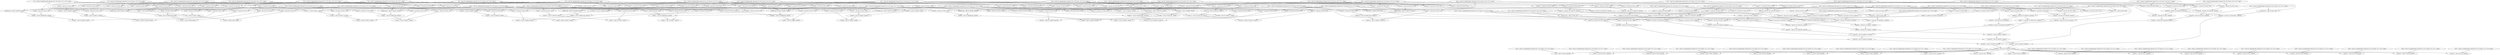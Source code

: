 digraph G {
compound=true
"t1" [label="  %t1 = load i32* getelementptr inbounds ([9 x i32]* @srcr, i32 0, i32 4), align 4"]
"t2" [label="  %t2 = load i32* getelementptr inbounds ([9 x i32]* @srcr, i32 0, i32 8), align 4"]
"mul" [label="  %mul = mul nsw i32 %t2, %t1"]
"t3" [label="  %t3 = load i32* getelementptr inbounds ([9 x i32]* @srci, i32 0, i32 4), align 4"]
"t4" [label="  %t4 = load i32* getelementptr inbounds ([9 x i32]* @srci, i32 0, i32 8), align 4"]
"mul1" [label="  %mul1 = mul nsw i32 %t4, %t3"]
"t5" [label="  %t5 = load i32* getelementptr inbounds ([9 x i32]* @srcr, i32 0, i32 5), align 4"]
"t6" [label="  %t6 = load i32* getelementptr inbounds ([9 x i32]* @srcr, i32 0, i32 7), align 4"]
"mul2" [label="  %mul2 = mul nsw i32 %t6, %t5"]
"t7" [label="  %t7 = load i32* getelementptr inbounds ([9 x i32]* @srci, i32 0, i32 5), align 4"]
"t8" [label="  %t8 = load i32* getelementptr inbounds ([9 x i32]* @srci, i32 0, i32 7), align 4"]
"mul3" [label="  %mul3 = mul nsw i32 %t8, %t7"]
"sub41" [label="  %sub41 = sub i32 %mul, %mul1"]
"sub" [label="  %sub = sub i32 %sub41, %mul2"]
"sub5" [label="  %sub5 = add i32 %sub, %mul3"]
"mul6" [label="  %mul6 = mul nsw i32 %t4, %t1"]
"mul7" [label="  %mul7 = mul nsw i32 %t2, %t3"]
"mul8" [label="  %mul8 = mul nsw i32 %t8, %t5"]
"mul9" [label="  %mul9 = mul nsw i32 %t6, %t7"]
"add10.neg" [label="  %add10.neg = add i32 %mul7, %mul6"]
"add" [label="  %add = sub i32 %add10.neg, %mul8"]
"sub11" [label="  %sub11 = sub i32 %add, %mul9"]
"t9" [label="  %t9 = load i32* getelementptr inbounds ([9 x i32]* @srcr, i32 0, i32 3), align 4"]
"mul12" [label="  %mul12 = mul nsw i32 %t2, %t9"]
"t10" [label="  %t10 = load i32* getelementptr inbounds ([9 x i32]* @srci, i32 0, i32 3), align 4"]
"mul13" [label="  %mul13 = mul nsw i32 %t4, %t10"]
"t11" [label="  %t11 = load i32* getelementptr inbounds ([9 x i32]* @srcr, i32 0, i32 6), align 4"]
"mul15" [label="  %mul15 = mul nsw i32 %t11, %t5"]
"t12" [label="  %t12 = load i32* getelementptr inbounds ([9 x i32]* @srci, i32 0, i32 6), align 4"]
"mul16" [label="  %mul16 = mul nsw i32 %t12, %t7"]
"sub172" [label="  %sub172 = sub i32 %mul12, %mul13"]
"sub14" [label="  %sub14 = sub i32 %sub172, %mul15"]
"sub18" [label="  %sub18 = add i32 %sub14, %mul16"]
"mul19" [label="  %mul19 = mul nsw i32 %t4, %t9"]
"mul20" [label="  %mul20 = mul nsw i32 %t2, %t10"]
"mul22" [label="  %mul22 = mul nsw i32 %t12, %t5"]
"mul23" [label="  %mul23 = mul nsw i32 %t11, %t7"]
"add24.neg" [label="  %add24.neg = add i32 %mul20, %mul19"]
"add21" [label="  %add21 = sub i32 %add24.neg, %mul22"]
"sub25" [label="  %sub25 = sub i32 %add21, %mul23"]
"mul26" [label="  %mul26 = mul nsw i32 %t6, %t9"]
"mul27" [label="  %mul27 = mul nsw i32 %t8, %t10"]
"mul29" [label="  %mul29 = mul nsw i32 %t11, %t1"]
"mul30" [label="  %mul30 = mul nsw i32 %t12, %t3"]
"sub313" [label="  %sub313 = sub i32 %mul26, %mul27"]
"sub28" [label="  %sub28 = sub i32 %sub313, %mul29"]
"sub32" [label="  %sub32 = add i32 %sub28, %mul30"]
"mul33" [label="  %mul33 = mul nsw i32 %t8, %t9"]
"mul34" [label="  %mul34 = mul nsw i32 %t6, %t10"]
"mul36" [label="  %mul36 = mul nsw i32 %t12, %t1"]
"mul37" [label="  %mul37 = mul nsw i32 %t11, %t3"]
"add38.neg" [label="  %add38.neg = add i32 %mul34, %mul33"]
"add35" [label="  %add35 = sub i32 %add38.neg, %mul36"]
"sub39" [label="  %sub39 = sub i32 %add35, %mul37"]
"t13" [label="  %t13 = load i32* getelementptr inbounds ([9 x i32]* @srcr, i32 0, i32 1), align 4"]
"mul40" [label="  %mul40 = mul nsw i32 %t2, %t13"]
"t14" [label="  %t14 = load i32* getelementptr inbounds ([9 x i32]* @srci, i32 0, i32 1), align 4"]
"mul41" [label="  %mul41 = mul nsw i32 %t4, %t14"]
"t15" [label="  %t15 = load i32* getelementptr inbounds ([9 x i32]* @srcr, i32 0, i32 2), align 4"]
"mul43" [label="  %mul43 = mul nsw i32 %t6, %t15"]
"t16" [label="  %t16 = load i32* getelementptr inbounds ([9 x i32]* @srci, i32 0, i32 2), align 4"]
"mul44" [label="  %mul44 = mul nsw i32 %t8, %t16"]
"sub454" [label="  %sub454 = sub i32 %mul40, %mul41"]
"sub42" [label="  %sub42 = sub i32 %sub454, %mul43"]
"sub46" [label="  %sub46 = add i32 %sub42, %mul44"]
"mul47" [label="  %mul47 = mul nsw i32 %t4, %t13"]
"mul48" [label="  %mul48 = mul nsw i32 %t2, %t14"]
"mul50" [label="  %mul50 = mul nsw i32 %t8, %t15"]
"mul51" [label="  %mul51 = mul nsw i32 %t6, %t16"]
"add52.neg" [label="  %add52.neg = add i32 %mul48, %mul47"]
"add49" [label="  %add49 = sub i32 %add52.neg, %mul50"]
"sub53" [label="  %sub53 = sub i32 %add49, %mul51"]
"t17" [label="  %t17 = load i32* getelementptr inbounds ([9 x i32]* @srcr, i32 0, i32 0), align 4"]
"mul54" [label="  %mul54 = mul nsw i32 %t2, %t17"]
"t18" [label="  %t18 = load i32* getelementptr inbounds ([9 x i32]* @srci, i32 0, i32 0), align 4"]
"mul55" [label="  %mul55 = mul nsw i32 %t4, %t18"]
"mul57" [label="  %mul57 = mul nsw i32 %t11, %t15"]
"mul58" [label="  %mul58 = mul nsw i32 %t12, %t16"]
"sub595" [label="  %sub595 = sub i32 %mul54, %mul55"]
"sub56" [label="  %sub56 = sub i32 %sub595, %mul57"]
"sub60" [label="  %sub60 = add i32 %sub56, %mul58"]
"mul61" [label="  %mul61 = mul nsw i32 %t4, %t17"]
"mul62" [label="  %mul62 = mul nsw i32 %t2, %t18"]
"mul64" [label="  %mul64 = mul nsw i32 %t12, %t15"]
"mul65" [label="  %mul65 = mul nsw i32 %t11, %t16"]
"add66.neg" [label="  %add66.neg = add i32 %mul62, %mul61"]
"add63" [label="  %add63 = sub i32 %add66.neg, %mul64"]
"sub67" [label="  %sub67 = sub i32 %add63, %mul65"]
"mul68" [label="  %mul68 = mul nsw i32 %t6, %t17"]
"mul69" [label="  %mul69 = mul nsw i32 %t8, %t18"]
"mul71" [label="  %mul71 = mul nsw i32 %t11, %t13"]
"mul72" [label="  %mul72 = mul nsw i32 %t12, %t14"]
"sub736" [label="  %sub736 = sub i32 %mul68, %mul69"]
"sub70" [label="  %sub70 = sub i32 %sub736, %mul71"]
"sub74" [label="  %sub74 = add i32 %sub70, %mul72"]
"mul75" [label="  %mul75 = mul nsw i32 %t8, %t17"]
"t19" [label="  %t19 = load i32* getelementptr inbounds ([9 x i32]* @srcr, i32 0, i32 7), align 4"]
"mul76" [label="  %mul76 = mul nsw i32 %t19, %t18"]
"mul78" [label="  %mul78 = mul nsw i32 %t12, %t13"]
"mul79" [label="  %mul79 = mul nsw i32 %t11, %t14"]
"add80.neg" [label="  %add80.neg = add i32 %mul76, %mul75"]
"add77" [label="  %add77 = sub i32 %add80.neg, %mul78"]
"sub81" [label="  %sub81 = sub i32 %add77, %mul79"]
"t20" [label="  %t20 = load i32* getelementptr inbounds ([9 x i32]* @srcr, i32 0, i32 5), align 4"]
"mul82" [label="  %mul82 = mul nsw i32 %t20, %t13"]
"t21" [label="  %t21 = load i32* getelementptr inbounds ([9 x i32]* @srci, i32 0, i32 5), align 4"]
"mul83" [label="  %mul83 = mul nsw i32 %t21, %t14"]
"t22" [label="  %t22 = load i32* getelementptr inbounds ([9 x i32]* @srcr, i32 0, i32 4), align 4"]
"mul85" [label="  %mul85 = mul nsw i32 %t22, %t15"]
"t23" [label="  %t23 = load i32* getelementptr inbounds ([9 x i32]* @srci, i32 0, i32 4), align 4"]
"mul86" [label="  %mul86 = mul nsw i32 %t23, %t16"]
"sub877" [label="  %sub877 = sub i32 %mul82, %mul83"]
"sub84" [label="  %sub84 = sub i32 %sub877, %mul85"]
"sub88" [label="  %sub88 = add i32 %sub84, %mul86"]
"mul89" [label="  %mul89 = mul nsw i32 %t21, %t13"]
"mul90" [label="  %mul90 = mul nsw i32 %t20, %t14"]
"mul92" [label="  %mul92 = mul nsw i32 %t23, %t15"]
"mul93" [label="  %mul93 = mul nsw i32 %t22, %t16"]
"add94.neg" [label="  %add94.neg = add i32 %mul90, %mul89"]
"add91" [label="  %add91 = sub i32 %add94.neg, %mul92"]
"sub95" [label="  %sub95 = sub i32 %add91, %mul93"]
"mul96" [label="  %mul96 = mul nsw i32 %t20, %t17"]
"mul97" [label="  %mul97 = mul nsw i32 %t21, %t18"]
"t24" [label="  %t24 = load i32* getelementptr inbounds ([9 x i32]* @srcr, i32 0, i32 3), align 4"]
"mul99" [label="  %mul99 = mul nsw i32 %t24, %t15"]
"t25" [label="  %t25 = load i32* getelementptr inbounds ([9 x i32]* @srci, i32 0, i32 3), align 4"]
"mul100" [label="  %mul100 = mul nsw i32 %t25, %t16"]
"sub1018" [label="  %sub1018 = sub i32 %mul96, %mul97"]
"sub98" [label="  %sub98 = sub i32 %sub1018, %mul99"]
"sub102" [label="  %sub102 = add i32 %sub98, %mul100"]
"mul103" [label="  %mul103 = mul nsw i32 %t21, %t17"]
"mul104" [label="  %mul104 = mul nsw i32 %t20, %t18"]
"mul106" [label="  %mul106 = mul nsw i32 %t25, %t15"]
"mul107" [label="  %mul107 = mul nsw i32 %t24, %t16"]
"add108.neg" [label="  %add108.neg = add i32 %mul104, %mul103"]
"add105" [label="  %add105 = sub i32 %add108.neg, %mul106"]
"sub109" [label="  %sub109 = sub i32 %add105, %mul107"]
"mul110" [label="  %mul110 = mul nsw i32 %t22, %t17"]
"mul111" [label="  %mul111 = mul nsw i32 %t23, %t18"]
"mul113" [label="  %mul113 = mul nsw i32 %t24, %t13"]
"mul114" [label="  %mul114 = mul nsw i32 %t25, %t14"]
"sub1159" [label="  %sub1159 = sub i32 %mul110, %mul111"]
"sub112" [label="  %sub112 = sub i32 %sub1159, %mul113"]
"sub116" [label="  %sub116 = add i32 %sub112, %mul114"]
"mul117" [label="  %mul117 = mul nsw i32 %t23, %t17"]
"mul118" [label="  %mul118 = mul nsw i32 %t22, %t18"]
"t26" [label="  %t26 = load i32* getelementptr inbounds ([9 x i32]* @srcr, i32 0, i32 1), align 4"]
"mul120" [label="  %mul120 = mul nsw i32 %t25, %t26"]
"t27" [label="  %t27 = load i32* getelementptr inbounds ([9 x i32]* @srci, i32 0, i32 1), align 4"]
"mul121" [label="  %mul121 = mul nsw i32 %t24, %t27"]
"add122.neg" [label="  %add122.neg = add i32 %mul118, %mul117"]
"add119" [label="  %add119 = sub i32 %add122.neg, %mul120"]
"sub123" [label="  %sub123 = sub i32 %add119, %mul121"]
"t28" [label="  %t28 = load i32* getelementptr inbounds ([9 x i32]* @srcr, i32 0, i32 2), align 4"]
"mul124" [label="  %mul124 = mul nsw i32 %t22, %t28"]
"t29" [label="  %t29 = load i32* getelementptr inbounds ([9 x i32]* @srci, i32 0, i32 2), align 4"]
"mul125" [label="  %mul125 = mul nsw i32 %t23, %t29"]
"sub126" [label="  %sub126 = sub nsw i32 %mul124, %mul125"]
"mul127" [label="  %mul127 = mul nsw i32 %t23, %t28"]
"mul128" [label="  %mul128 = mul nsw i32 %t22, %t29"]
"add129" [label="  %add129 = add nsw i32 %mul128, %mul127"]
"t30" [label="  %t30 = load i32* getelementptr inbounds ([9 x i32]* @srcr, i32 0, i32 6), align 4"]
"mul130" [label="  %mul130 = mul nsw i32 %t30, %sub126"]
"t31" [label="  %t31 = load i32* getelementptr inbounds ([9 x i32]* @srci, i32 0, i32 6), align 4"]
"mul131" [label="  %mul131 = mul nsw i32 %t31, %add129"]
"sub132" [label="  %sub132 = sub nsw i32 %mul130, %mul131"]
"mul13410" [label="  %mul13410 = add i32 %t30, %t31"]
"add135" [label="  %add135 = mul nsw i32 %mul13410, %add129"]
"mul136" [label="  %mul136 = mul nsw i32 %t19, %t20"]
"t32" [label="  %t32 = load i32* getelementptr inbounds ([9 x i32]* @srci, i32 0, i32 7), align 4"]
"mul137" [label="  %mul137 = mul nsw i32 %t32, %t21"]
"sub138" [label="  %sub138 = sub nsw i32 %mul136, %mul137"]
"mul139" [label="  %mul139 = mul nsw i32 %t32, %t20"]
"mul140" [label="  %mul140 = mul nsw i32 %t19, %t21"]
"add141" [label="  %add141 = add nsw i32 %mul140, %mul139"]
"t33" [label="  %t33 = load i32* getelementptr inbounds ([9 x i32]* @srcr, i32 0, i32 0), align 4"]
"mul142" [label="  %mul142 = mul nsw i32 %t33, %sub138"]
"t34" [label="  %t34 = load i32* getelementptr inbounds ([9 x i32]* @srci, i32 0, i32 0), align 4"]
"mul143" [label="  %mul143 = mul nsw i32 %t34, %add141"]
"sub144" [label="  %sub144 = sub nsw i32 %mul142, %mul143"]
"mul14611" [label="  %mul14611 = add i32 %t33, %t34"]
"add147" [label="  %add147 = mul nsw i32 %mul14611, %add141"]
"t35" [label="  %t35 = load i32* getelementptr inbounds ([9 x i32]* @srcr, i32 0, i32 8), align 4"]
"mul148" [label="  %mul148 = mul nsw i32 %t26, %t35"]
"t36" [label="  %t36 = load i32* getelementptr inbounds ([9 x i32]* @srci, i32 0, i32 8), align 4"]
"mul149" [label="  %mul149 = mul nsw i32 %t27, %t36"]
"sub150" [label="  %sub150 = sub nsw i32 %mul148, %mul149"]
"mul151" [label="  %mul151 = mul nsw i32 %t27, %t35"]
"mul152" [label="  %mul152 = mul nsw i32 %t26, %t36"]
"add153" [label="  %add153 = add nsw i32 %mul152, %mul151"]
"mul154" [label="  %mul154 = mul nsw i32 %t24, %sub150"]
"mul155" [label="  %mul155 = mul nsw i32 %t25, %add153"]
"sub156" [label="  %sub156 = sub nsw i32 %mul154, %mul155"]
"mul15812" [label="  %mul15812 = add i32 %t24, %t25"]
"add159" [label="  %add159 = mul nsw i32 %mul15812, %add153"]
"t37" [label="  %t37 = load i32* getelementptr inbounds ([9 x i32]* @srcr, i32 0, i32 4), align 4"]
"mul160" [label="  %mul160 = mul nsw i32 %t37, %t26"]
"t38" [label="  %t38 = load i32* getelementptr inbounds ([9 x i32]* @srci, i32 0, i32 4), align 4"]
"mul161" [label="  %mul161 = mul nsw i32 %t38, %t27"]
"sub162" [label="  %sub162 = sub nsw i32 %mul160, %mul161"]
"mul163" [label="  %mul163 = mul nsw i32 %t38, %t26"]
"mul164" [label="  %mul164 = mul nsw i32 %t37, %t27"]
"add165" [label="  %add165 = add nsw i32 %mul164, %mul163"]
"mul166" [label="  %mul166 = mul nsw i32 %t35, %sub162"]
"mul167" [label="  %mul167 = mul nsw i32 %t36, %add165"]
"sub168" [label="  %sub168 = sub nsw i32 %mul166, %mul167"]
"mul17013" [label="  %mul17013 = add i32 %t35, %t36"]
"add171" [label="  %add171 = mul nsw i32 %mul17013, %add165"]
"t39" [label="  %t39 = load i32* getelementptr inbounds ([9 x i32]* @srcr, i32 0, i32 5), align 4"]
"mul172" [label="  %mul172 = mul nsw i32 %t39, %t26"]
"t40" [label="  %t40 = load i32* getelementptr inbounds ([9 x i32]* @srci, i32 0, i32 5), align 4"]
"mul173" [label="  %mul173 = mul nsw i32 %t40, %t27"]
"sub174" [label="  %sub174 = sub nsw i32 %mul172, %mul173"]
"mul175" [label="  %mul175 = mul nsw i32 %t40, %t26"]
"mul176" [label="  %mul176 = mul nsw i32 %t39, %t27"]
"add177" [label="  %add177 = add nsw i32 %mul176, %mul175"]
"mul178" [label="  %mul178 = mul nsw i32 %t30, %sub174"]
"mul179" [label="  %mul179 = mul nsw i32 %t31, %add177"]
"sub180" [label="  %sub180 = sub nsw i32 %mul178, %mul179"]
"add183" [label="  %add183 = mul nsw i32 %mul13410, %add177"]
"t41" [label="  %t41 = load i32* getelementptr inbounds ([9 x i32]* @srcr, i32 0, i32 3), align 4"]
"mul184" [label="  %mul184 = mul nsw i32 %t41, %t28"]
"t42" [label="  %t42 = load i32* getelementptr inbounds ([9 x i32]* @srci, i32 0, i32 3), align 4"]
"mul185" [label="  %mul185 = mul nsw i32 %t42, %t29"]
"sub186" [label="  %sub186 = sub nsw i32 %mul184, %mul185"]
"mul187" [label="  %mul187 = mul nsw i32 %t42, %t28"]
"mul188" [label="  %mul188 = mul nsw i32 %t41, %t29"]
"add189" [label="  %add189 = add nsw i32 %mul188, %mul187"]
"t43" [label="  %t43 = load i32* getelementptr inbounds ([9 x i32]* @srcr, i32 0, i32 7), align 4"]
"mul190" [label="  %mul190 = mul nsw i32 %t43, %sub186"]
"mul191" [label="  %mul191 = mul nsw i32 %t32, %add189"]
"sub192" [label="  %sub192 = sub nsw i32 %mul190, %mul191"]
"mul19415" [label="  %mul19415 = add i32 %t43, %t32"]
"add195" [label="  %add195 = mul nsw i32 %mul19415, %add189"]
"add196" [label="  %add196 = add nsw i32 %sub144, %sub132"]
"add197" [label="  %add197 = add nsw i32 %add196, %sub156"]
"sub198" [label="  %sub198 = sub i32 %add197, %sub168"]
"sub199" [label="  %sub199 = sub i32 %sub198, %sub180"]
"sub200" [label="  %sub200 = sub i32 %sub199, %sub192"]
"add201" [label="  %add201 = add nsw i32 %add147, %add135"]
"add202" [label="  %add202 = add nsw i32 %add201, %add159"]
"sub203" [label="  %sub203 = sub i32 %add202, %add171"]
"sub204" [label="  %sub204 = sub i32 %sub203, %add183"]
"sub205" [label="  %sub205 = sub i32 %sub204, %add195"]
"mul206" [label="  %mul206 = mul nsw i32 %sub200, %sub205"]
"t44" [label="  %t44 = load i32* getelementptr inbounds ([9 x i32]* @dstr, i32 0, i32 0), align 4"]
"shr" [label="  %shr = ashr i32 %t44, %mul206"]
"t45" [label="  %t45 = load i32* getelementptr inbounds ([9 x i32]* @dstr, i32 0, i32 1), align 4"]
"shr207" [label="  %shr207 = ashr i32 %t45, %mul206"]
"t46" [label="  %t46 = load i32* getelementptr inbounds ([9 x i32]* @dstr, i32 0, i32 2), align 4"]
"shr208" [label="  %shr208 = ashr i32 %t46, %mul206"]
"t47" [label="  %t47 = load i32* getelementptr inbounds ([9 x i32]* @dstr, i32 0, i32 3), align 4"]
"shr209" [label="  %shr209 = ashr i32 %t47, %mul206"]
"t48" [label="  %t48 = load i32* getelementptr inbounds ([9 x i32]* @dstr, i32 0, i32 4), align 4"]
"shr210" [label="  %shr210 = ashr i32 %t48, %mul206"]
"t49" [label="  %t49 = load i32* getelementptr inbounds ([9 x i32]* @dstr, i32 0, i32 5), align 4"]
"shr211" [label="  %shr211 = ashr i32 %t49, %mul206"]
"t50" [label="  %t50 = load i32* getelementptr inbounds ([9 x i32]* @dstr, i32 0, i32 6), align 4"]
"shr212" [label="  %shr212 = ashr i32 %t50, %mul206"]
"t51" [label="  %t51 = load i32* getelementptr inbounds ([9 x i32]* @dstr, i32 0, i32 7), align 4"]
"shr213" [label="  %shr213 = ashr i32 %t51, %mul206"]
"t52" [label="  %t52 = load i32* getelementptr inbounds ([9 x i32]* @dstr, i32 0, i32 8), align 4"]
"shr214" [label="  %shr214 = ashr i32 %t52, %mul206"]
"t53" [label="  %t53 = load i32* getelementptr inbounds ([9 x i32]* @dsti, i32 0, i32 0), align 4"]
"shr215" [label="  %shr215 = ashr i32 %t53, %mul206"]
"t54" [label="  %t54 = load i32* getelementptr inbounds ([9 x i32]* @dsti, i32 0, i32 1), align 4"]
"shr216" [label="  %shr216 = ashr i32 %t54, %mul206"]
"t55" [label="  %t55 = load i32* getelementptr inbounds ([9 x i32]* @dsti, i32 0, i32 2), align 4"]
"shr217" [label="  %shr217 = ashr i32 %t55, %mul206"]
"t56" [label="  %t56 = load i32* getelementptr inbounds ([9 x i32]* @dsti, i32 0, i32 3), align 4"]
"shr218" [label="  %shr218 = ashr i32 %t56, %mul206"]
"t57" [label="  %t57 = load i32* getelementptr inbounds ([9 x i32]* @dsti, i32 0, i32 4), align 4"]
"shr219" [label="  %shr219 = ashr i32 %t57, %mul206"]
"t58" [label="  %t58 = load i32* getelementptr inbounds ([9 x i32]* @dsti, i32 0, i32 5), align 4"]
"shr220" [label="  %shr220 = ashr i32 %t58, %mul206"]
"t59" [label="  %t59 = load i32* getelementptr inbounds ([9 x i32]* @dsti, i32 0, i32 6), align 4"]
"shr221" [label="  %shr221 = ashr i32 %t59, %mul206"]
"t60" [label="  %t60 = load i32* getelementptr inbounds ([9 x i32]* @dsti, i32 0, i32 7), align 4"]
"shr222" [label="  %shr222 = ashr i32 %t60, %mul206"]
"t61" [label="  %t61 = load i32* getelementptr inbounds ([9 x i32]* @dsti, i32 0, i32 8), align 4"]
"shr223" [label="  %shr223 = ashr i32 %t61, %mul206"]
"t2" -> "mul"
"t1" -> "mul"
"t4" -> "mul1"
"t3" -> "mul1"
"t6" -> "mul2"
"t5" -> "mul2"
"t8" -> "mul3"
"t7" -> "mul3"
"mul" -> "sub41"
"mul1" -> "sub41"
"sub41" -> "sub"
"mul2" -> "sub"
"sub" -> "sub5"
"mul3" -> "sub5"
"t4" -> "mul6"
"t1" -> "mul6"
"t2" -> "mul7"
"t3" -> "mul7"
"t8" -> "mul8"
"t5" -> "mul8"
"t6" -> "mul9"
"t7" -> "mul9"
"mul7" -> "add10.neg"
"mul6" -> "add10.neg"
"add10.neg" -> "add"
"mul8" -> "add"
"add" -> "sub11"
"mul9" -> "sub11"
"t2" -> "mul12"
"t9" -> "mul12"
"t4" -> "mul13"
"t10" -> "mul13"
"t11" -> "mul15"
"t5" -> "mul15"
"t12" -> "mul16"
"t7" -> "mul16"
"mul12" -> "sub172"
"mul13" -> "sub172"
"sub172" -> "sub14"
"mul15" -> "sub14"
"sub14" -> "sub18"
"mul16" -> "sub18"
"t4" -> "mul19"
"t9" -> "mul19"
"t2" -> "mul20"
"t10" -> "mul20"
"t12" -> "mul22"
"t5" -> "mul22"
"t11" -> "mul23"
"t7" -> "mul23"
"mul20" -> "add24.neg"
"mul19" -> "add24.neg"
"add24.neg" -> "add21"
"mul22" -> "add21"
"add21" -> "sub25"
"mul23" -> "sub25"
"t6" -> "mul26"
"t9" -> "mul26"
"t8" -> "mul27"
"t10" -> "mul27"
"t11" -> "mul29"
"t1" -> "mul29"
"t12" -> "mul30"
"t3" -> "mul30"
"mul26" -> "sub313"
"mul27" -> "sub313"
"sub313" -> "sub28"
"mul29" -> "sub28"
"sub28" -> "sub32"
"mul30" -> "sub32"
"t8" -> "mul33"
"t9" -> "mul33"
"t6" -> "mul34"
"t10" -> "mul34"
"t12" -> "mul36"
"t1" -> "mul36"
"t11" -> "mul37"
"t3" -> "mul37"
"mul34" -> "add38.neg"
"mul33" -> "add38.neg"
"add38.neg" -> "add35"
"mul36" -> "add35"
"add35" -> "sub39"
"mul37" -> "sub39"
"t2" -> "mul40"
"t13" -> "mul40"
"t4" -> "mul41"
"t14" -> "mul41"
"t6" -> "mul43"
"t15" -> "mul43"
"t8" -> "mul44"
"t16" -> "mul44"
"mul40" -> "sub454"
"mul41" -> "sub454"
"sub454" -> "sub42"
"mul43" -> "sub42"
"sub42" -> "sub46"
"mul44" -> "sub46"
"t4" -> "mul47"
"t13" -> "mul47"
"t2" -> "mul48"
"t14" -> "mul48"
"t8" -> "mul50"
"t15" -> "mul50"
"t6" -> "mul51"
"t16" -> "mul51"
"mul48" -> "add52.neg"
"mul47" -> "add52.neg"
"add52.neg" -> "add49"
"mul50" -> "add49"
"add49" -> "sub53"
"mul51" -> "sub53"
"t2" -> "mul54"
"t17" -> "mul54"
"t4" -> "mul55"
"t18" -> "mul55"
"t11" -> "mul57"
"t15" -> "mul57"
"t12" -> "mul58"
"t16" -> "mul58"
"mul54" -> "sub595"
"mul55" -> "sub595"
"sub595" -> "sub56"
"mul57" -> "sub56"
"sub56" -> "sub60"
"mul58" -> "sub60"
"t4" -> "mul61"
"t17" -> "mul61"
"t2" -> "mul62"
"t18" -> "mul62"
"t12" -> "mul64"
"t15" -> "mul64"
"t11" -> "mul65"
"t16" -> "mul65"
"mul62" -> "add66.neg"
"mul61" -> "add66.neg"
"add66.neg" -> "add63"
"mul64" -> "add63"
"add63" -> "sub67"
"mul65" -> "sub67"
"t6" -> "mul68"
"t17" -> "mul68"
"t8" -> "mul69"
"t18" -> "mul69"
"t11" -> "mul71"
"t13" -> "mul71"
"t12" -> "mul72"
"t14" -> "mul72"
"mul68" -> "sub736"
"mul69" -> "sub736"
"sub736" -> "sub70"
"mul71" -> "sub70"
"sub70" -> "sub74"
"mul72" -> "sub74"
"t8" -> "mul75"
"t17" -> "mul75"
"t19" -> "mul76"
"t18" -> "mul76"
"t12" -> "mul78"
"t13" -> "mul78"
"t11" -> "mul79"
"t14" -> "mul79"
"mul76" -> "add80.neg"
"mul75" -> "add80.neg"
"add80.neg" -> "add77"
"mul78" -> "add77"
"add77" -> "sub81"
"mul79" -> "sub81"
"t20" -> "mul82"
"t13" -> "mul82"
"t21" -> "mul83"
"t14" -> "mul83"
"t22" -> "mul85"
"t15" -> "mul85"
"t23" -> "mul86"
"t16" -> "mul86"
"mul82" -> "sub877"
"mul83" -> "sub877"
"sub877" -> "sub84"
"mul85" -> "sub84"
"sub84" -> "sub88"
"mul86" -> "sub88"
"t21" -> "mul89"
"t13" -> "mul89"
"t20" -> "mul90"
"t14" -> "mul90"
"t23" -> "mul92"
"t15" -> "mul92"
"t22" -> "mul93"
"t16" -> "mul93"
"mul90" -> "add94.neg"
"mul89" -> "add94.neg"
"add94.neg" -> "add91"
"mul92" -> "add91"
"add91" -> "sub95"
"mul93" -> "sub95"
"t20" -> "mul96"
"t17" -> "mul96"
"t21" -> "mul97"
"t18" -> "mul97"
"t24" -> "mul99"
"t15" -> "mul99"
"t25" -> "mul100"
"t16" -> "mul100"
"mul96" -> "sub1018"
"mul97" -> "sub1018"
"sub1018" -> "sub98"
"mul99" -> "sub98"
"sub98" -> "sub102"
"mul100" -> "sub102"
"t21" -> "mul103"
"t17" -> "mul103"
"t20" -> "mul104"
"t18" -> "mul104"
"t25" -> "mul106"
"t15" -> "mul106"
"t24" -> "mul107"
"t16" -> "mul107"
"mul104" -> "add108.neg"
"mul103" -> "add108.neg"
"add108.neg" -> "add105"
"mul106" -> "add105"
"add105" -> "sub109"
"mul107" -> "sub109"
"t22" -> "mul110"
"t17" -> "mul110"
"t23" -> "mul111"
"t18" -> "mul111"
"t24" -> "mul113"
"t13" -> "mul113"
"t25" -> "mul114"
"t14" -> "mul114"
"mul110" -> "sub1159"
"mul111" -> "sub1159"
"sub1159" -> "sub112"
"mul113" -> "sub112"
"sub112" -> "sub116"
"mul114" -> "sub116"
"t23" -> "mul117"
"t17" -> "mul117"
"t22" -> "mul118"
"t18" -> "mul118"
"t25" -> "mul120"
"t26" -> "mul120"
"t24" -> "mul121"
"t27" -> "mul121"
"mul118" -> "add122.neg"
"mul117" -> "add122.neg"
"add122.neg" -> "add119"
"mul120" -> "add119"
"add119" -> "sub123"
"mul121" -> "sub123"
"t22" -> "mul124"
"t28" -> "mul124"
"t23" -> "mul125"
"t29" -> "mul125"
"mul124" -> "sub126"
"mul125" -> "sub126"
"t23" -> "mul127"
"t28" -> "mul127"
"t22" -> "mul128"
"t29" -> "mul128"
"mul128" -> "add129"
"mul127" -> "add129"
"t30" -> "mul130"
"sub126" -> "mul130"
"t31" -> "mul131"
"add129" -> "mul131"
"mul130" -> "sub132"
"mul131" -> "sub132"
"t30" -> "mul13410"
"t31" -> "mul13410"
"mul13410" -> "add135"
"add129" -> "add135"
"t19" -> "mul136"
"t20" -> "mul136"
"t32" -> "mul137"
"t21" -> "mul137"
"mul136" -> "sub138"
"mul137" -> "sub138"
"t32" -> "mul139"
"t20" -> "mul139"
"t19" -> "mul140"
"t21" -> "mul140"
"mul140" -> "add141"
"mul139" -> "add141"
"t33" -> "mul142"
"sub138" -> "mul142"
"t34" -> "mul143"
"add141" -> "mul143"
"mul142" -> "sub144"
"mul143" -> "sub144"
"t33" -> "mul14611"
"t34" -> "mul14611"
"mul14611" -> "add147"
"add141" -> "add147"
"t26" -> "mul148"
"t35" -> "mul148"
"t27" -> "mul149"
"t36" -> "mul149"
"mul148" -> "sub150"
"mul149" -> "sub150"
"t27" -> "mul151"
"t35" -> "mul151"
"t26" -> "mul152"
"t36" -> "mul152"
"mul152" -> "add153"
"mul151" -> "add153"
"t24" -> "mul154"
"sub150" -> "mul154"
"t25" -> "mul155"
"add153" -> "mul155"
"mul154" -> "sub156"
"mul155" -> "sub156"
"t24" -> "mul15812"
"t25" -> "mul15812"
"mul15812" -> "add159"
"add153" -> "add159"
"t37" -> "mul160"
"t26" -> "mul160"
"t38" -> "mul161"
"t27" -> "mul161"
"mul160" -> "sub162"
"mul161" -> "sub162"
"t38" -> "mul163"
"t26" -> "mul163"
"t37" -> "mul164"
"t27" -> "mul164"
"mul164" -> "add165"
"mul163" -> "add165"
"t35" -> "mul166"
"sub162" -> "mul166"
"t36" -> "mul167"
"add165" -> "mul167"
"mul166" -> "sub168"
"mul167" -> "sub168"
"t35" -> "mul17013"
"t36" -> "mul17013"
"mul17013" -> "add171"
"add165" -> "add171"
"t39" -> "mul172"
"t26" -> "mul172"
"t40" -> "mul173"
"t27" -> "mul173"
"mul172" -> "sub174"
"mul173" -> "sub174"
"t40" -> "mul175"
"t26" -> "mul175"
"t39" -> "mul176"
"t27" -> "mul176"
"mul176" -> "add177"
"mul175" -> "add177"
"t30" -> "mul178"
"sub174" -> "mul178"
"t31" -> "mul179"
"add177" -> "mul179"
"mul178" -> "sub180"
"mul179" -> "sub180"
"mul13410" -> "add183"
"add177" -> "add183"
"t41" -> "mul184"
"t28" -> "mul184"
"t42" -> "mul185"
"t29" -> "mul185"
"mul184" -> "sub186"
"mul185" -> "sub186"
"t42" -> "mul187"
"t28" -> "mul187"
"t41" -> "mul188"
"t29" -> "mul188"
"mul188" -> "add189"
"mul187" -> "add189"
"t43" -> "mul190"
"sub186" -> "mul190"
"t32" -> "mul191"
"add189" -> "mul191"
"mul190" -> "sub192"
"mul191" -> "sub192"
"t43" -> "mul19415"
"t32" -> "mul19415"
"mul19415" -> "add195"
"add189" -> "add195"
"sub144" -> "add196"
"sub132" -> "add196"
"add196" -> "add197"
"sub156" -> "add197"
"add197" -> "sub198"
"sub168" -> "sub198"
"sub198" -> "sub199"
"sub180" -> "sub199"
"sub199" -> "sub200"
"sub192" -> "sub200"
"add147" -> "add201"
"add135" -> "add201"
"add201" -> "add202"
"add159" -> "add202"
"add202" -> "sub203"
"add171" -> "sub203"
"sub203" -> "sub204"
"add183" -> "sub204"
"sub204" -> "sub205"
"add195" -> "sub205"
"sub200" -> "mul206"
"sub205" -> "mul206"
"t44" -> "shr"
"mul206" -> "shr"
"t45" -> "shr207"
"mul206" -> "shr207"
"t46" -> "shr208"
"mul206" -> "shr208"
"t47" -> "shr209"
"mul206" -> "shr209"
"t48" -> "shr210"
"mul206" -> "shr210"
"t49" -> "shr211"
"mul206" -> "shr211"
"t50" -> "shr212"
"mul206" -> "shr212"
"t51" -> "shr213"
"mul206" -> "shr213"
"t52" -> "shr214"
"mul206" -> "shr214"
"t53" -> "shr215"
"mul206" -> "shr215"
"t54" -> "shr216"
"mul206" -> "shr216"
"t55" -> "shr217"
"mul206" -> "shr217"
"t56" -> "shr218"
"mul206" -> "shr218"
"t57" -> "shr219"
"mul206" -> "shr219"
"t58" -> "shr220"
"mul206" -> "shr220"
"t59" -> "shr221"
"mul206" -> "shr221"
"t60" -> "shr222"
"mul206" -> "shr222"
"t61" -> "shr223"
"mul206" -> "shr223"
}
